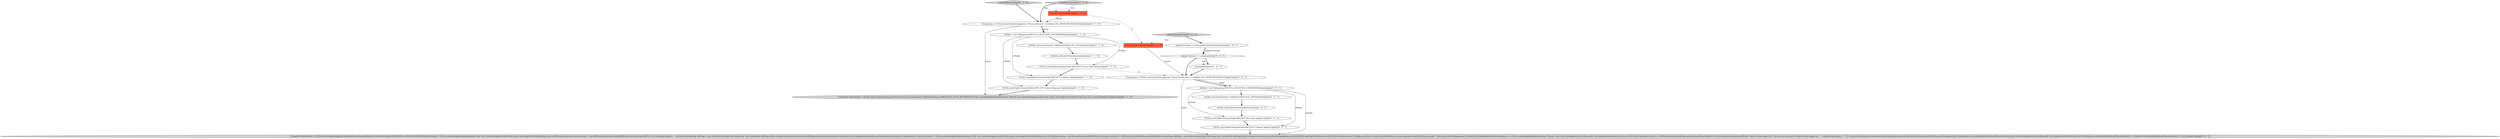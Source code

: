 digraph {
0 [style = filled, label = "Composite parent@@@2@@@['1', '1', '0']", fillcolor = tomato, shape = box image = "AAA0AAABBB1BBB"];
10 [style = filled, label = "createReferencesPage['0', '1', '0']", fillcolor = lightgray, shape = diamond image = "AAA0AAABBB2BBB"];
4 [style = filled, label = "UIUtils.createTableColumn(refTable,SWT.LEFT,\"Source Datasource\")@@@9@@@['1', '1', '0']", fillcolor = white, shape = ellipse image = "AAA0AAABBB1BBB"];
22 [style = filled, label = "{Composite buttonsPanel = UIUtils.createComposite(group,3)buttonsPanel.setLayoutData(new GridData(GridData.HORIZONTAL_ALIGN_BEGINNING))Button btnAdd = UIUtils.createDialogButton(buttonsPanel,\"Add\",new SelectionAdapter(){@Override public void widgetSelected(SelectionEvent e){DBVEntityConstraint newConstraint = new DBVEntityConstraint(vEntity,DBSEntityConstraintType.VIRTUAL_KEY,vEntity.getName() + \"_uk\")EditConstraintPage editPage = new EditConstraintPage(\"Edit unique key\",newConstraint)if (editPage.edit()) {changeConstraint(newConstraint,editPage)vEntity.addConstraint(newConstraint)createUniqueKeyItem(ukTable,newConstraint)vEntity.persistConfiguration()}}})Button btnEdit = UIUtils.createDialogButton(buttonsPanel,\"Edit\",new SelectionAdapter(){@Override public void widgetSelected(SelectionEvent e){TableItem ukItem = ukTable.getSelection()(0(DBVEntityConstraint virtualUK = (DBVEntityConstraint)ukItem.getData()EditConstraintPage editPage = new EditConstraintPage(\"Edit unique key\",virtualUK)if (editPage.edit()) {changeConstraint(virtualUK,editPage)ukItem.setText(0,DBUtils.getObjectFullName(virtualUK,DBPEvaluationContext.UI))ukItem.setText(1,virtualUK.getAttributes().stream().map(null).collect(Collectors.joining(\",\")))vEntity.persistConfiguration()}}})btnEdit.setEnabled(false)Button btnRemove = UIUtils.createDialogButton(buttonsPanel,\"Remove\",new SelectionAdapter(){@Override public void widgetSelected(SelectionEvent e){DBVEntityConstraint virtualUK = (DBVEntityConstraint)ukTable.getSelection()(0(.getData()if (!UIUtils.confirmAction(parent.getShell(),\"Delete virtual unique key\",\"Are you sure you want to delete virtual unique key '\" + virtualUK.getName() + \"'?\")) {return}vEntity.removeConstraint(virtualUK)ukTable.remove(ukTable.getSelectionIndices())vEntity.persistConfiguration()}})btnRemove.setEnabled(false)ukTable.addSelectionListener(new SelectionAdapter(){@Override public void widgetSelected(SelectionEvent e){btnRemove.setEnabled(ukTable.getSelectionIndex() >= 0)btnEdit.setEnabled(ukTable.getSelectionIndex() >= 0)}})}@@@13@@@['0', '0', '1']", fillcolor = lightgray, shape = ellipse image = "AAA0AAABBB3BBB"];
19 [style = filled, label = "ukTable = new Table(group,SWT.FULL_SELECTION | SWT.BORDER)@@@8@@@['0', '0', '1']", fillcolor = white, shape = ellipse image = "AAA0AAABBB3BBB"];
7 [style = filled, label = "refTable.setHeaderVisible(true)@@@6@@@['1', '1', '0']", fillcolor = white, shape = ellipse image = "AAA0AAABBB1BBB"];
21 [style = filled, label = "ukTable.setLayoutData(new GridData(GridData.FILL_BOTH))@@@9@@@['0', '0', '1']", fillcolor = white, shape = ellipse image = "AAA0AAABBB3BBB"];
20 [style = filled, label = "uniqueConstraint == null@@@4@@@['0', '0', '1']", fillcolor = white, shape = diamond image = "AAA0AAABBB3BBB"];
18 [style = filled, label = "Group group = UIUtils.createControlGroup(parent,\"Virtual Unique Keys\",1,GridData.FILL_BOTH,SWT.DEFAULT)@@@7@@@['0', '0', '1']", fillcolor = white, shape = ellipse image = "AAA0AAABBB3BBB"];
5 [style = filled, label = "refTable = new Table(group,SWT.FULL_SELECTION | SWT.BORDER)@@@4@@@['1', '1', '0']", fillcolor = white, shape = ellipse image = "AAA0AAABBB1BBB"];
6 [style = filled, label = "refTable.setLayoutData(new GridData(GridData.FILL_BOTH))@@@5@@@['1', '1', '0']", fillcolor = white, shape = ellipse image = "AAA0AAABBB1BBB"];
9 [style = filled, label = "createReferencesPage['1', '0', '0']", fillcolor = lightgray, shape = diamond image = "AAA0AAABBB1BBB"];
2 [style = filled, label = "Group group = UIUtils.createControlGroup(parent,\"Virtual references\",1,GridData.FILL_BOTH,SWT.DEFAULT)@@@3@@@['1', '1', '0']", fillcolor = white, shape = ellipse image = "AAA0AAABBB1BBB"];
3 [style = filled, label = "{Composite buttonsPanel = UIUtils.createComposite(group,2)buttonsPanel.setLayoutData(new GridData(GridData.HORIZONTAL_ALIGN_BEGINNING))UIUtils.createDialogButton(buttonsPanel,\"Refresh\",new SelectionAdapter(){@Override public void widgetSelected(SelectionEvent e){}}).setEnabled(false)}@@@10@@@['1', '1', '0']", fillcolor = lightgray, shape = ellipse image = "AAA0AAABBB1BBB"];
16 [style = filled, label = "Composite parent@@@2@@@['0', '0', '1']", fillcolor = tomato, shape = box image = "AAA0AAABBB3BBB"];
1 [style = filled, label = "UIUtils.createTableColumn(refTable,SWT.LEFT,\"Source Table\")@@@7@@@['1', '1', '0']", fillcolor = white, shape = ellipse image = "AAA0AAABBB1BBB"];
14 [style = filled, label = "return@@@5@@@['0', '0', '1']", fillcolor = white, shape = ellipse image = "AAA0AAABBB3BBB"];
12 [style = filled, label = "createUniqueKeysPage['0', '0', '1']", fillcolor = lightgray, shape = diamond image = "AAA0AAABBB3BBB"];
15 [style = filled, label = "UIUtils.createTableColumn(ukTable,SWT.LEFT,\"Columns\")@@@12@@@['0', '0', '1']", fillcolor = white, shape = ellipse image = "AAA0AAABBB3BBB"];
8 [style = filled, label = "UIUtils.createTableColumn(refTable,SWT.LEFT,\"Columns\")@@@8@@@['1', '1', '0']", fillcolor = white, shape = ellipse image = "AAA0AAABBB1BBB"];
17 [style = filled, label = "UIUtils.createTableColumn(ukTable,SWT.LEFT,\"Key name\")@@@11@@@['0', '0', '1']", fillcolor = white, shape = ellipse image = "AAA0AAABBB3BBB"];
13 [style = filled, label = "uniqueConstraint = vEntity.getBestIdentifier()@@@3@@@['0', '0', '1']", fillcolor = white, shape = ellipse image = "AAA0AAABBB3BBB"];
11 [style = filled, label = "ukTable.setHeaderVisible(true)@@@10@@@['0', '0', '1']", fillcolor = white, shape = ellipse image = "AAA0AAABBB3BBB"];
18->22 [style = solid, label="group"];
21->11 [style = bold, label=""];
1->18 [style = dashed, label="0"];
10->2 [style = bold, label=""];
14->18 [style = bold, label=""];
8->4 [style = bold, label=""];
9->0 [style = dotted, label="true"];
12->16 [style = dotted, label="true"];
2->5 [style = bold, label=""];
20->18 [style = bold, label=""];
1->8 [style = bold, label=""];
9->2 [style = bold, label=""];
13->20 [style = solid, label="uniqueConstraint"];
16->18 [style = solid, label="parent"];
15->22 [style = bold, label=""];
10->0 [style = dotted, label="true"];
11->17 [style = bold, label=""];
2->5 [style = solid, label="group"];
12->13 [style = bold, label=""];
5->8 [style = solid, label="refTable"];
5->1 [style = solid, label="refTable"];
19->21 [style = bold, label=""];
0->16 [style = dashed, label="0"];
19->17 [style = solid, label="ukTable"];
5->4 [style = solid, label="refTable"];
19->22 [style = solid, label="ukTable"];
18->19 [style = bold, label=""];
19->15 [style = solid, label="ukTable"];
17->15 [style = bold, label=""];
2->3 [style = solid, label="group"];
18->19 [style = solid, label="group"];
7->1 [style = bold, label=""];
13->20 [style = bold, label=""];
6->7 [style = bold, label=""];
0->2 [style = solid, label="parent"];
20->14 [style = bold, label=""];
4->3 [style = bold, label=""];
5->6 [style = bold, label=""];
20->14 [style = dotted, label="true"];
}
